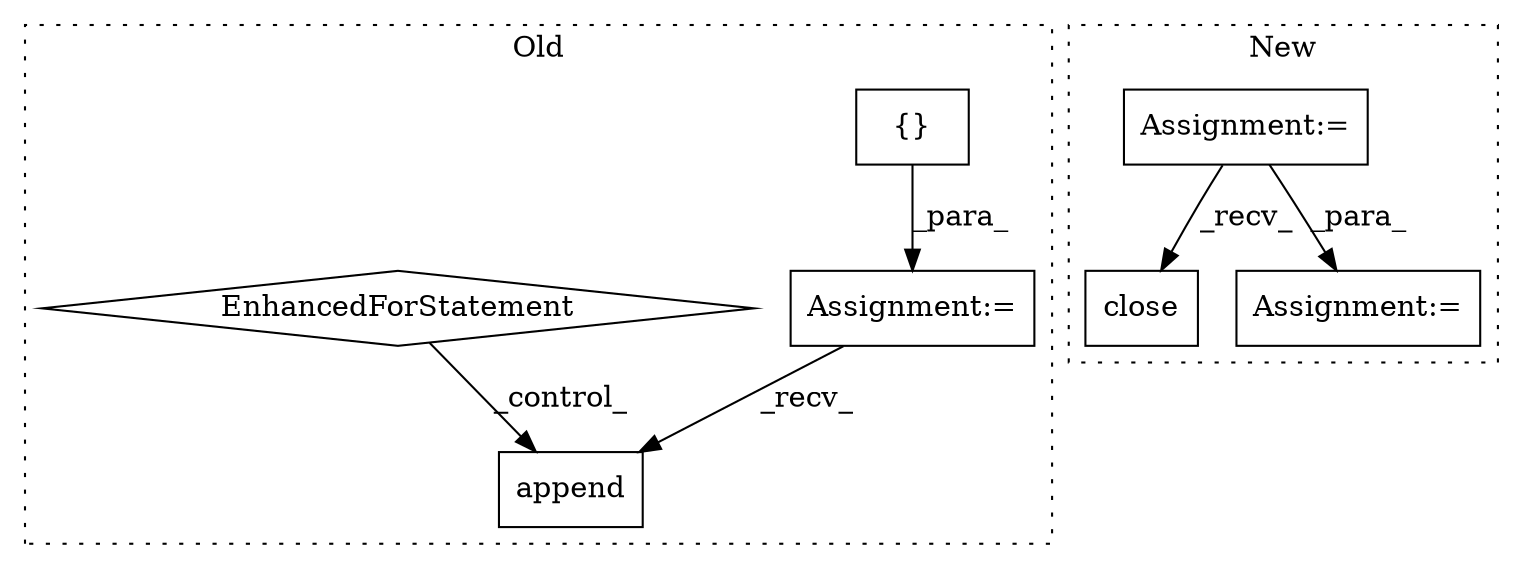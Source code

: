 digraph G {
subgraph cluster0 {
1 [label="{}" a="4" s="9593" l="2" shape="box"];
4 [label="Assignment:=" a="7" s="9583" l="1" shape="box"];
6 [label="append" a="32" s="9806,9823" l="7,1" shape="box"];
7 [label="EnhancedForStatement" a="70" s="9601,9710" l="53,2" shape="diamond"];
label = "Old";
style="dotted";
}
subgraph cluster1 {
2 [label="close" a="32" s="4931" l="7" shape="box"];
3 [label="Assignment:=" a="7" s="4639" l="1" shape="box"];
5 [label="Assignment:=" a="7" s="4900" l="1" shape="box"];
label = "New";
style="dotted";
}
1 -> 4 [label="_para_"];
3 -> 2 [label="_recv_"];
3 -> 5 [label="_para_"];
4 -> 6 [label="_recv_"];
7 -> 6 [label="_control_"];
}